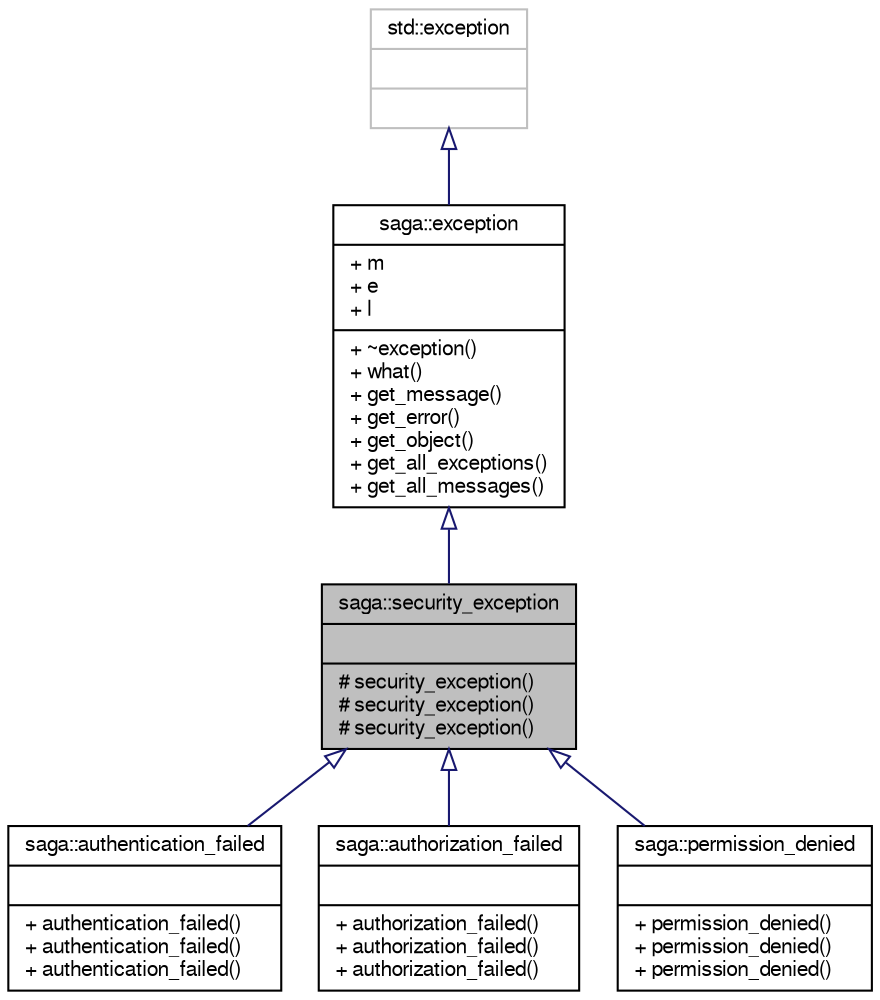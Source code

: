 digraph G
{
  bgcolor="transparent";
  edge [fontname="FreeSans",fontsize="10",labelfontname="FreeSans",labelfontsize="10"];
  node [fontname="FreeSans",fontsize="10",shape=record];
  Node1 [label="{saga::security_exception\n||# security_exception()\l# security_exception()\l# security_exception()\l}",height=0.2,width=0.4,color="black", fillcolor="grey75", style="filled" fontcolor="black"];
  Node2 -> Node1 [dir="back",color="midnightblue",fontsize="10",style="solid",arrowtail="onormal",fontname="FreeSans"];
  Node2 [label="{saga::exception\n|+ m\l+ e\l+ l\l|+ ~exception()\l+ what()\l+ get_message()\l+ get_error()\l+ get_object()\l+ get_all_exceptions()\l+ get_all_messages()\l}",height=0.2,width=0.4,color="black",URL="$classsaga_1_1exception.html"];
  Node3 -> Node2 [dir="back",color="midnightblue",fontsize="10",style="solid",arrowtail="onormal",fontname="FreeSans"];
  Node3 [label="{std::exception\n||}",height=0.2,width=0.4,color="grey75",tooltip="STL class."];
  Node1 -> Node4 [dir="back",color="midnightblue",fontsize="10",style="solid",arrowtail="onormal",fontname="FreeSans"];
  Node4 [label="{saga::authentication_failed\n||+ authentication_failed()\l+ authentication_failed()\l+ authentication_failed()\l}",height=0.2,width=0.4,color="black",URL="$classsaga_1_1authentication__failed.html"];
  Node1 -> Node5 [dir="back",color="midnightblue",fontsize="10",style="solid",arrowtail="onormal",fontname="FreeSans"];
  Node5 [label="{saga::authorization_failed\n||+ authorization_failed()\l+ authorization_failed()\l+ authorization_failed()\l}",height=0.2,width=0.4,color="black",URL="$classsaga_1_1authorization__failed.html"];
  Node1 -> Node6 [dir="back",color="midnightblue",fontsize="10",style="solid",arrowtail="onormal",fontname="FreeSans"];
  Node6 [label="{saga::permission_denied\n||+ permission_denied()\l+ permission_denied()\l+ permission_denied()\l}",height=0.2,width=0.4,color="black",URL="$classsaga_1_1permission__denied.html"];
}
